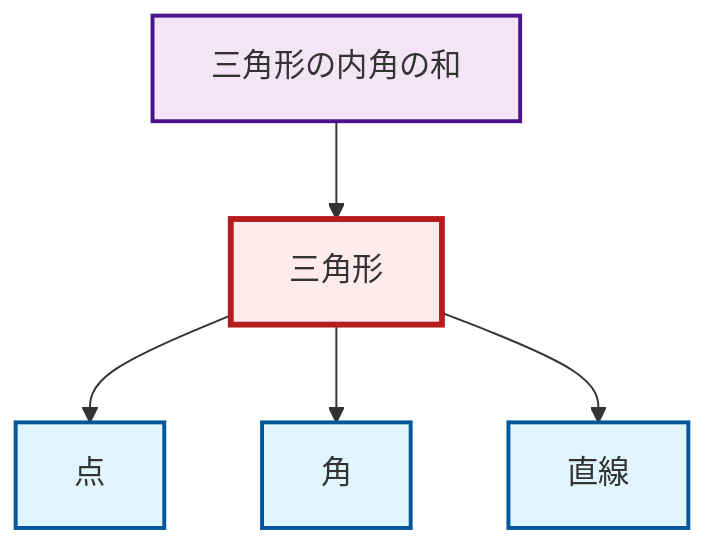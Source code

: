 graph TD
    classDef definition fill:#e1f5fe,stroke:#01579b,stroke-width:2px
    classDef theorem fill:#f3e5f5,stroke:#4a148c,stroke-width:2px
    classDef axiom fill:#fff3e0,stroke:#e65100,stroke-width:2px
    classDef example fill:#e8f5e9,stroke:#1b5e20,stroke-width:2px
    classDef current fill:#ffebee,stroke:#b71c1c,stroke-width:3px
    def-line["直線"]:::definition
    def-triangle["三角形"]:::definition
    def-point["点"]:::definition
    def-angle["角"]:::definition
    thm-angle-sum-triangle["三角形の内角の和"]:::theorem
    def-triangle --> def-point
    thm-angle-sum-triangle --> def-triangle
    def-triangle --> def-angle
    def-triangle --> def-line
    class def-triangle current